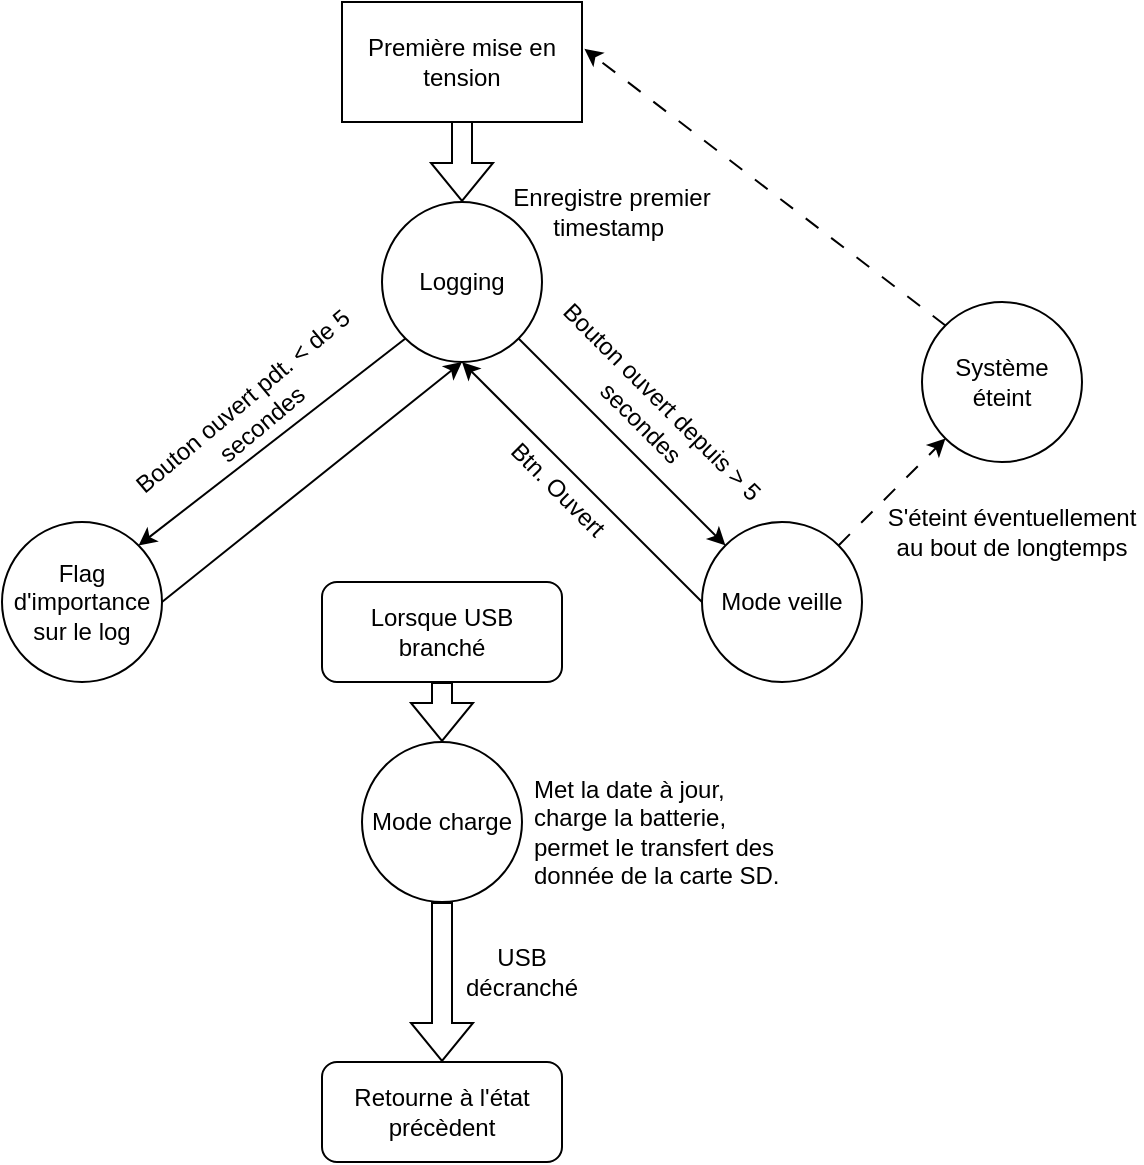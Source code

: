 <mxfile version="20.8.11" type="device"><diagram name="Page-1" id="X4W4pX3BQQFexTbMjER2"><mxGraphModel dx="1050" dy="573" grid="1" gridSize="10" guides="1" tooltips="1" connect="1" arrows="1" fold="1" page="1" pageScale="1" pageWidth="827" pageHeight="1169" math="0" shadow="0"><root><mxCell id="0"/><mxCell id="1" parent="0"/><mxCell id="KiqK--5Z5rMGafLIi5Z9-2" value="Logging" style="ellipse;whiteSpace=wrap;html=1;aspect=fixed;" vertex="1" parent="1"><mxGeometry x="380" y="140" width="80" height="80" as="geometry"/></mxCell><mxCell id="KiqK--5Z5rMGafLIi5Z9-3" value="" style="shape=flexArrow;endArrow=classic;html=1;rounded=0;entryX=0.5;entryY=0;entryDx=0;entryDy=0;" edge="1" parent="1" target="KiqK--5Z5rMGafLIi5Z9-2"><mxGeometry width="50" height="50" relative="1" as="geometry"><mxPoint x="420" y="90" as="sourcePoint"/><mxPoint x="460" y="330" as="targetPoint"/></mxGeometry></mxCell><mxCell id="KiqK--5Z5rMGafLIi5Z9-4" value="Première mise en tension" style="rounded=0;whiteSpace=wrap;html=1;" vertex="1" parent="1"><mxGeometry x="360" y="40" width="120" height="60" as="geometry"/></mxCell><mxCell id="KiqK--5Z5rMGafLIi5Z9-6" value="Mode veille" style="ellipse;whiteSpace=wrap;html=1;aspect=fixed;" vertex="1" parent="1"><mxGeometry x="540" y="300" width="80" height="80" as="geometry"/></mxCell><mxCell id="KiqK--5Z5rMGafLIi5Z9-9" value="Enregistre premier timestamp&amp;nbsp;" style="text;html=1;strokeColor=none;fillColor=none;align=center;verticalAlign=middle;whiteSpace=wrap;rounded=0;" vertex="1" parent="1"><mxGeometry x="430" y="130" width="130" height="30" as="geometry"/></mxCell><mxCell id="KiqK--5Z5rMGafLIi5Z9-10" value="" style="endArrow=classic;html=1;rounded=0;exitX=1;exitY=1;exitDx=0;exitDy=0;" edge="1" parent="1" source="KiqK--5Z5rMGafLIi5Z9-2" target="KiqK--5Z5rMGafLIi5Z9-6"><mxGeometry width="50" height="50" relative="1" as="geometry"><mxPoint x="430" y="290" as="sourcePoint"/><mxPoint x="480" y="240" as="targetPoint"/></mxGeometry></mxCell><mxCell id="KiqK--5Z5rMGafLIi5Z9-11" value="Bouton ouvert depuis &amp;gt; 5 secondes" style="text;html=1;strokeColor=none;fillColor=none;align=center;verticalAlign=middle;whiteSpace=wrap;rounded=0;rotation=45;" vertex="1" parent="1"><mxGeometry x="440" y="230" width="150" height="30" as="geometry"/></mxCell><mxCell id="KiqK--5Z5rMGafLIi5Z9-13" value="Flag d'importance sur le log" style="ellipse;whiteSpace=wrap;html=1;aspect=fixed;" vertex="1" parent="1"><mxGeometry x="190" y="300" width="80" height="80" as="geometry"/></mxCell><mxCell id="KiqK--5Z5rMGafLIi5Z9-14" value="" style="endArrow=classic;html=1;rounded=0;entryX=1;entryY=0;entryDx=0;entryDy=0;exitX=0;exitY=1;exitDx=0;exitDy=0;" edge="1" parent="1" source="KiqK--5Z5rMGafLIi5Z9-2" target="KiqK--5Z5rMGafLIi5Z9-13"><mxGeometry width="50" height="50" relative="1" as="geometry"><mxPoint x="430" y="360" as="sourcePoint"/><mxPoint x="480" y="310" as="targetPoint"/></mxGeometry></mxCell><mxCell id="KiqK--5Z5rMGafLIi5Z9-15" value="Bouton ouvert pdt. &amp;lt; de 5 secondes" style="text;html=1;strokeColor=none;fillColor=none;align=center;verticalAlign=middle;whiteSpace=wrap;rounded=0;rotation=-40;" vertex="1" parent="1"><mxGeometry x="240" y="230" width="150" height="30" as="geometry"/></mxCell><mxCell id="KiqK--5Z5rMGafLIi5Z9-16" value="" style="endArrow=classic;html=1;rounded=0;exitX=1;exitY=0.5;exitDx=0;exitDy=0;entryX=0.5;entryY=1;entryDx=0;entryDy=0;" edge="1" parent="1" source="KiqK--5Z5rMGafLIi5Z9-13" target="KiqK--5Z5rMGafLIi5Z9-2"><mxGeometry width="50" height="50" relative="1" as="geometry"><mxPoint x="430" y="340" as="sourcePoint"/><mxPoint x="480" y="290" as="targetPoint"/></mxGeometry></mxCell><mxCell id="KiqK--5Z5rMGafLIi5Z9-17" value="Système éteint" style="ellipse;whiteSpace=wrap;html=1;aspect=fixed;" vertex="1" parent="1"><mxGeometry x="650" y="190" width="80" height="80" as="geometry"/></mxCell><mxCell id="KiqK--5Z5rMGafLIi5Z9-18" value="" style="endArrow=classic;html=1;rounded=0;dashed=1;dashPattern=8 8;entryX=0;entryY=1;entryDx=0;entryDy=0;exitX=1;exitY=0;exitDx=0;exitDy=0;" edge="1" parent="1" source="KiqK--5Z5rMGafLIi5Z9-6" target="KiqK--5Z5rMGafLIi5Z9-17"><mxGeometry width="50" height="50" relative="1" as="geometry"><mxPoint x="440" y="490" as="sourcePoint"/><mxPoint x="490" y="440" as="targetPoint"/></mxGeometry></mxCell><mxCell id="KiqK--5Z5rMGafLIi5Z9-19" value="" style="endArrow=classic;html=1;rounded=0;dashed=1;dashPattern=8 8;entryX=1.01;entryY=0.39;entryDx=0;entryDy=0;exitX=0;exitY=0;exitDx=0;exitDy=0;entryPerimeter=0;" edge="1" parent="1" source="KiqK--5Z5rMGafLIi5Z9-17" target="KiqK--5Z5rMGafLIi5Z9-4"><mxGeometry width="50" height="50" relative="1" as="geometry"><mxPoint x="618.284" y="321.716" as="sourcePoint"/><mxPoint x="671.716" y="268.284" as="targetPoint"/></mxGeometry></mxCell><mxCell id="KiqK--5Z5rMGafLIi5Z9-20" value="S'éteint éventuellement au bout de longtemps" style="text;html=1;strokeColor=none;fillColor=none;align=center;verticalAlign=middle;whiteSpace=wrap;rounded=0;" vertex="1" parent="1"><mxGeometry x="630" y="290" width="130" height="30" as="geometry"/></mxCell><mxCell id="KiqK--5Z5rMGafLIi5Z9-22" value="" style="endArrow=classic;html=1;rounded=0;entryX=0.5;entryY=1;entryDx=0;entryDy=0;exitX=0;exitY=0.5;exitDx=0;exitDy=0;" edge="1" parent="1" source="KiqK--5Z5rMGafLIi5Z9-6" target="KiqK--5Z5rMGafLIi5Z9-2"><mxGeometry width="50" height="50" relative="1" as="geometry"><mxPoint x="430" y="310" as="sourcePoint"/><mxPoint x="480" y="260" as="targetPoint"/></mxGeometry></mxCell><mxCell id="KiqK--5Z5rMGafLIi5Z9-23" value="Btn. Ouvert" style="text;html=1;strokeColor=none;fillColor=none;align=center;verticalAlign=middle;whiteSpace=wrap;rounded=0;rotation=45;" vertex="1" parent="1"><mxGeometry x="393" y="269" width="150" height="30" as="geometry"/></mxCell><mxCell id="KiqK--5Z5rMGafLIi5Z9-26" value="Mode charge" style="ellipse;whiteSpace=wrap;html=1;aspect=fixed;" vertex="1" parent="1"><mxGeometry x="370" y="410" width="80" height="80" as="geometry"/></mxCell><mxCell id="KiqK--5Z5rMGafLIi5Z9-27" value="Met la date à jour, charge la batterie, permet le transfert des donnée de la carte SD." style="text;html=1;strokeColor=none;fillColor=none;align=left;verticalAlign=top;whiteSpace=wrap;rounded=0;" vertex="1" parent="1"><mxGeometry x="454" y="420" width="126" height="100" as="geometry"/></mxCell><mxCell id="KiqK--5Z5rMGafLIi5Z9-30" value="" style="shape=flexArrow;endArrow=classic;html=1;rounded=0;entryX=0.5;entryY=0;entryDx=0;entryDy=0;exitX=0.5;exitY=1;exitDx=0;exitDy=0;" edge="1" parent="1" source="KiqK--5Z5rMGafLIi5Z9-31" target="KiqK--5Z5rMGafLIi5Z9-26"><mxGeometry width="50" height="50" relative="1" as="geometry"><mxPoint x="409.5" y="360" as="sourcePoint"/><mxPoint x="409.5" y="410" as="targetPoint"/></mxGeometry></mxCell><mxCell id="KiqK--5Z5rMGafLIi5Z9-31" value="Lorsque USB branché" style="rounded=1;whiteSpace=wrap;html=1;" vertex="1" parent="1"><mxGeometry x="350" y="330" width="120" height="50" as="geometry"/></mxCell><mxCell id="KiqK--5Z5rMGafLIi5Z9-32" value="" style="shape=flexArrow;endArrow=classic;html=1;rounded=0;entryX=0.5;entryY=0;entryDx=0;entryDy=0;" edge="1" parent="1" target="KiqK--5Z5rMGafLIi5Z9-33"><mxGeometry width="50" height="50" relative="1" as="geometry"><mxPoint x="410" y="490" as="sourcePoint"/><mxPoint x="410" y="610" as="targetPoint"/></mxGeometry></mxCell><mxCell id="KiqK--5Z5rMGafLIi5Z9-33" value="Retourne à l'état précèdent" style="rounded=1;whiteSpace=wrap;html=1;" vertex="1" parent="1"><mxGeometry x="350" y="570" width="120" height="50" as="geometry"/></mxCell><mxCell id="KiqK--5Z5rMGafLIi5Z9-34" value="USB décranché" style="text;html=1;strokeColor=none;fillColor=none;align=center;verticalAlign=middle;whiteSpace=wrap;rounded=0;" vertex="1" parent="1"><mxGeometry x="420" y="510" width="60" height="30" as="geometry"/></mxCell></root></mxGraphModel></diagram></mxfile>